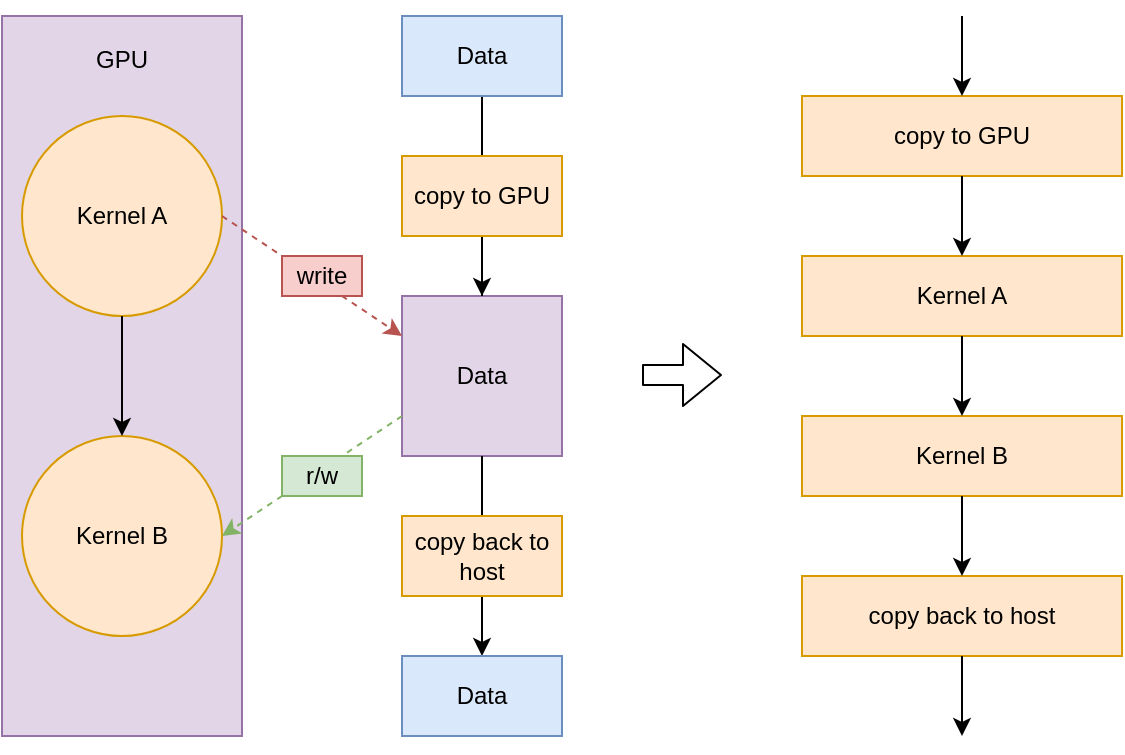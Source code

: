 <mxfile version="13.6.2" type="device"><diagram id="t3KnCuKoPFR6UIoQXWWL" name="Page-1"><mxGraphModel dx="1086" dy="806" grid="1" gridSize="10" guides="1" tooltips="1" connect="1" arrows="1" fold="1" page="1" pageScale="1" pageWidth="827" pageHeight="1169" math="0" shadow="0"><root><mxCell id="0"/><mxCell id="1" parent="0"/><mxCell id="Y6iWwm1qgtZ8P81vCxj6-19" value="Kernel A" style="rounded=0;whiteSpace=wrap;html=1;fillColor=#ffe6cc;strokeColor=#d79b00;" parent="1" vertex="1"><mxGeometry x="440" y="160" width="160" height="40" as="geometry"/></mxCell><mxCell id="Y6iWwm1qgtZ8P81vCxj6-20" value="Kernel B" style="rounded=0;whiteSpace=wrap;html=1;fillColor=#ffe6cc;strokeColor=#d79b00;" parent="1" vertex="1"><mxGeometry x="440" y="240" width="160" height="40" as="geometry"/></mxCell><mxCell id="WLAb-HVYEj0Z8suwNHRZ-1" value="GPU&lt;br&gt;&lt;br&gt;&lt;br&gt;&lt;br&gt;&lt;br&gt;&lt;br&gt;&lt;br&gt;&lt;br&gt;&lt;br&gt;&lt;br&gt;&lt;br&gt;&lt;br&gt;&lt;br&gt;&lt;br&gt;&lt;br&gt;&lt;br&gt;&lt;br&gt;&lt;br&gt;&lt;br&gt;&lt;br&gt;&lt;br&gt;&lt;br&gt;&lt;br&gt;" style="rounded=0;whiteSpace=wrap;html=1;fillColor=#e1d5e7;strokeColor=#9673a6;" parent="1" vertex="1"><mxGeometry x="40" y="40" width="120" height="360" as="geometry"/></mxCell><mxCell id="WLAb-HVYEj0Z8suwNHRZ-2" value="Kernel A" style="ellipse;whiteSpace=wrap;html=1;fillColor=#ffe6cc;strokeColor=#d79b00;" parent="1" vertex="1"><mxGeometry x="50" y="90" width="100" height="100" as="geometry"/></mxCell><mxCell id="WLAb-HVYEj0Z8suwNHRZ-3" value="Kernel B" style="ellipse;whiteSpace=wrap;html=1;fillColor=#ffe6cc;strokeColor=#d79b00;" parent="1" vertex="1"><mxGeometry x="50" y="250" width="100" height="100" as="geometry"/></mxCell><mxCell id="WLAb-HVYEj0Z8suwNHRZ-4" value="Data" style="rounded=0;whiteSpace=wrap;html=1;fillColor=#e1d5e7;strokeColor=#9673a6;" parent="1" vertex="1"><mxGeometry x="240" y="180" width="80" height="80" as="geometry"/></mxCell><mxCell id="WLAb-HVYEj0Z8suwNHRZ-5" value="" style="endArrow=classic;html=1;exitX=0.5;exitY=1;exitDx=0;exitDy=0;" parent="1" source="WLAb-HVYEj0Z8suwNHRZ-2" target="WLAb-HVYEj0Z8suwNHRZ-3" edge="1"><mxGeometry width="50" height="50" relative="1" as="geometry"><mxPoint x="390" y="430" as="sourcePoint"/><mxPoint x="440" y="380" as="targetPoint"/></mxGeometry></mxCell><mxCell id="WLAb-HVYEj0Z8suwNHRZ-6" value="" style="endArrow=classic;html=1;exitX=1;exitY=0.5;exitDx=0;exitDy=0;entryX=0;entryY=0.25;entryDx=0;entryDy=0;fillColor=#f8cecc;strokeColor=#b85450;dashed=1;" parent="1" source="WLAb-HVYEj0Z8suwNHRZ-2" target="WLAb-HVYEj0Z8suwNHRZ-4" edge="1"><mxGeometry width="50" height="50" relative="1" as="geometry"><mxPoint x="250" y="60" as="sourcePoint"/><mxPoint x="250" y="180" as="targetPoint"/></mxGeometry></mxCell><mxCell id="WLAb-HVYEj0Z8suwNHRZ-7" value="" style="endArrow=classic;html=1;exitX=0;exitY=0.75;exitDx=0;exitDy=0;entryX=1;entryY=0.5;entryDx=0;entryDy=0;fillColor=#d5e8d4;strokeColor=#82b366;dashed=1;" parent="1" source="WLAb-HVYEj0Z8suwNHRZ-4" target="WLAb-HVYEj0Z8suwNHRZ-3" edge="1"><mxGeometry width="50" height="50" relative="1" as="geometry"><mxPoint x="160" y="290" as="sourcePoint"/><mxPoint x="327.04" y="371.04" as="targetPoint"/></mxGeometry></mxCell><mxCell id="WLAb-HVYEj0Z8suwNHRZ-8" value="write" style="text;html=1;strokeColor=#b85450;fillColor=#f8cecc;align=center;verticalAlign=middle;whiteSpace=wrap;rounded=0;" parent="1" vertex="1"><mxGeometry x="180" y="160" width="40" height="20" as="geometry"/></mxCell><mxCell id="WLAb-HVYEj0Z8suwNHRZ-9" value="r/w" style="text;html=1;strokeColor=#82b366;fillColor=#d5e8d4;align=center;verticalAlign=middle;whiteSpace=wrap;rounded=0;" parent="1" vertex="1"><mxGeometry x="180" y="260" width="40" height="20" as="geometry"/></mxCell><mxCell id="WLAb-HVYEj0Z8suwNHRZ-10" value="" style="endArrow=classic;html=1;entryX=0.5;entryY=0;entryDx=0;entryDy=0;endFill=1;startArrow=none;startFill=0;exitX=0.5;exitY=1;exitDx=0;exitDy=0;" parent="1" source="WLAb-HVYEj0Z8suwNHRZ-15" target="WLAb-HVYEj0Z8suwNHRZ-4" edge="1"><mxGeometry width="50" height="50" relative="1" as="geometry"><mxPoint x="420" y="100" as="sourcePoint"/><mxPoint x="279.5" y="170" as="targetPoint"/></mxGeometry></mxCell><mxCell id="WLAb-HVYEj0Z8suwNHRZ-11" value="" style="endArrow=classic;html=1;exitX=0.5;exitY=1;exitDx=0;exitDy=0;entryX=0.5;entryY=0;entryDx=0;entryDy=0;" parent="1" source="WLAb-HVYEj0Z8suwNHRZ-4" target="WLAb-HVYEj0Z8suwNHRZ-16" edge="1"><mxGeometry width="50" height="50" relative="1" as="geometry"><mxPoint x="360" y="220" as="sourcePoint"/><mxPoint x="280" y="400" as="targetPoint"/></mxGeometry></mxCell><mxCell id="WLAb-HVYEj0Z8suwNHRZ-12" value="" style="edgeStyle=orthogonalEdgeStyle;rounded=0;orthogonalLoop=1;jettySize=auto;html=1;dashed=1;endArrow=none;endFill=0;" parent="1" source="WLAb-HVYEj0Z8suwNHRZ-13" target="WLAb-HVYEj0Z8suwNHRZ-4" edge="1"><mxGeometry relative="1" as="geometry"/></mxCell><mxCell id="WLAb-HVYEj0Z8suwNHRZ-13" value="copy to GPU" style="text;html=1;strokeColor=#d79b00;fillColor=#ffe6cc;align=center;verticalAlign=middle;whiteSpace=wrap;rounded=0;" parent="1" vertex="1"><mxGeometry x="240" y="110" width="80" height="40" as="geometry"/></mxCell><mxCell id="WLAb-HVYEj0Z8suwNHRZ-14" value="copy back to host" style="text;html=1;strokeColor=#d79b00;fillColor=#ffe6cc;align=center;verticalAlign=middle;whiteSpace=wrap;rounded=0;" parent="1" vertex="1"><mxGeometry x="240" y="290" width="80" height="40" as="geometry"/></mxCell><mxCell id="WLAb-HVYEj0Z8suwNHRZ-15" value="Data" style="rounded=0;whiteSpace=wrap;html=1;fillColor=#dae8fc;strokeColor=#6c8ebf;" parent="1" vertex="1"><mxGeometry x="240" y="40" width="80" height="40" as="geometry"/></mxCell><mxCell id="WLAb-HVYEj0Z8suwNHRZ-16" value="Data" style="rounded=0;whiteSpace=wrap;html=1;fillColor=#dae8fc;strokeColor=#6c8ebf;" parent="1" vertex="1"><mxGeometry x="240" y="360" width="80" height="40" as="geometry"/></mxCell><mxCell id="WLAb-HVYEj0Z8suwNHRZ-17" value="copy to GPU" style="text;html=1;strokeColor=#d79b00;fillColor=#ffe6cc;align=center;verticalAlign=middle;whiteSpace=wrap;rounded=0;" parent="1" vertex="1"><mxGeometry x="440" y="80" width="160" height="40" as="geometry"/></mxCell><mxCell id="WLAb-HVYEj0Z8suwNHRZ-18" value="copy back to host" style="text;html=1;strokeColor=#d79b00;fillColor=#ffe6cc;align=center;verticalAlign=middle;whiteSpace=wrap;rounded=0;" parent="1" vertex="1"><mxGeometry x="440" y="320" width="160" height="40" as="geometry"/></mxCell><mxCell id="WLAb-HVYEj0Z8suwNHRZ-20" value="" style="endArrow=classic;html=1;entryX=0.5;entryY=0;entryDx=0;entryDy=0;" parent="1" target="WLAb-HVYEj0Z8suwNHRZ-17" edge="1"><mxGeometry width="50" height="50" relative="1" as="geometry"><mxPoint x="520" y="40" as="sourcePoint"/><mxPoint x="519.5" y="100" as="targetPoint"/></mxGeometry></mxCell><mxCell id="WLAb-HVYEj0Z8suwNHRZ-21" value="" style="endArrow=classic;html=1;exitX=0.5;exitY=1;exitDx=0;exitDy=0;entryX=0.5;entryY=0;entryDx=0;entryDy=0;" parent="1" source="WLAb-HVYEj0Z8suwNHRZ-17" target="Y6iWwm1qgtZ8P81vCxj6-19" edge="1"><mxGeometry width="50" height="50" relative="1" as="geometry"><mxPoint x="530" y="50" as="sourcePoint"/><mxPoint x="570" y="150" as="targetPoint"/></mxGeometry></mxCell><mxCell id="WLAb-HVYEj0Z8suwNHRZ-22" value="" style="endArrow=classic;html=1;entryX=0.5;entryY=0;entryDx=0;entryDy=0;exitX=0.5;exitY=1;exitDx=0;exitDy=0;" parent="1" source="Y6iWwm1qgtZ8P81vCxj6-19" target="Y6iWwm1qgtZ8P81vCxj6-20" edge="1"><mxGeometry width="50" height="50" relative="1" as="geometry"><mxPoint x="540" y="60" as="sourcePoint"/><mxPoint x="540" y="100" as="targetPoint"/></mxGeometry></mxCell><mxCell id="WLAb-HVYEj0Z8suwNHRZ-23" value="" style="endArrow=classic;html=1;entryX=0.5;entryY=0;entryDx=0;entryDy=0;exitX=0.5;exitY=1;exitDx=0;exitDy=0;" parent="1" source="Y6iWwm1qgtZ8P81vCxj6-20" target="WLAb-HVYEj0Z8suwNHRZ-18" edge="1"><mxGeometry width="50" height="50" relative="1" as="geometry"><mxPoint x="550" y="70" as="sourcePoint"/><mxPoint x="550" y="110" as="targetPoint"/></mxGeometry></mxCell><mxCell id="WLAb-HVYEj0Z8suwNHRZ-24" value="" style="endArrow=classic;html=1;exitX=0.5;exitY=1;exitDx=0;exitDy=0;" parent="1" source="WLAb-HVYEj0Z8suwNHRZ-18" edge="1"><mxGeometry width="50" height="50" relative="1" as="geometry"><mxPoint x="560" y="80" as="sourcePoint"/><mxPoint x="520" y="400" as="targetPoint"/></mxGeometry></mxCell><mxCell id="WLAb-HVYEj0Z8suwNHRZ-25" value="" style="shape=flexArrow;endArrow=classic;html=1;" parent="1" edge="1"><mxGeometry width="50" height="50" relative="1" as="geometry"><mxPoint x="360" y="219.5" as="sourcePoint"/><mxPoint x="400" y="219.5" as="targetPoint"/></mxGeometry></mxCell></root></mxGraphModel></diagram></mxfile>